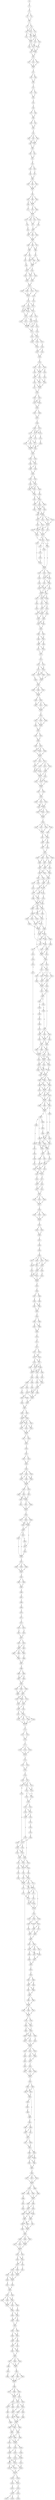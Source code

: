 strict digraph  {
	S0 -> S1 [ label = G ];
	S1 -> S2 [ label = A ];
	S2 -> S3 [ label = T ];
	S2 -> S4 [ label = C ];
	S3 -> S5 [ label = C ];
	S4 -> S5 [ label = C ];
	S5 -> S6 [ label = T ];
	S5 -> S7 [ label = C ];
	S6 -> S8 [ label = G ];
	S6 -> S9 [ label = A ];
	S6 -> S10 [ label = C ];
	S7 -> S10 [ label = C ];
	S8 -> S11 [ label = A ];
	S8 -> S12 [ label = G ];
	S9 -> S11 [ label = A ];
	S10 -> S13 [ label = C ];
	S10 -> S11 [ label = A ];
	S11 -> S14 [ label = A ];
	S11 -> S15 [ label = G ];
	S11 -> S16 [ label = C ];
	S12 -> S14 [ label = A ];
	S13 -> S14 [ label = A ];
	S14 -> S17 [ label = C ];
	S14 -> S18 [ label = A ];
	S14 -> S19 [ label = T ];
	S15 -> S17 [ label = C ];
	S16 -> S19 [ label = T ];
	S17 -> S20 [ label = G ];
	S17 -> S21 [ label = A ];
	S18 -> S20 [ label = G ];
	S19 -> S20 [ label = G ];
	S20 -> S22 [ label = G ];
	S21 -> S22 [ label = G ];
	S22 -> S23 [ label = T ];
	S22 -> S24 [ label = C ];
	S22 -> S25 [ label = A ];
	S23 -> S26 [ label = G ];
	S24 -> S26 [ label = G ];
	S25 -> S26 [ label = G ];
	S26 -> S27 [ label = A ];
	S27 -> S28 [ label = A ];
	S27 -> S29 [ label = G ];
	S28 -> S30 [ label = T ];
	S29 -> S30 [ label = T ];
	S30 -> S31 [ label = T ];
	S31 -> S32 [ label = C ];
	S31 -> S33 [ label = T ];
	S32 -> S34 [ label = T ];
	S33 -> S34 [ label = T ];
	S34 -> S35 [ label = G ];
	S35 -> S36 [ label = G ];
	S36 -> S37 [ label = C ];
	S36 -> S38 [ label = T ];
	S37 -> S39 [ label = T ];
	S38 -> S39 [ label = T ];
	S39 -> S40 [ label = G ];
	S39 -> S41 [ label = C ];
	S40 -> S42 [ label = G ];
	S41 -> S42 [ label = G ];
	S42 -> S43 [ label = G ];
	S43 -> S44 [ label = T ];
	S43 -> S45 [ label = C ];
	S43 -> S46 [ label = A ];
	S44 -> S47 [ label = C ];
	S44 -> S48 [ label = T ];
	S45 -> S47 [ label = C ];
	S46 -> S47 [ label = C ];
	S47 -> S49 [ label = T ];
	S48 -> S49 [ label = T ];
	S49 -> S50 [ label = G ];
	S49 -> S51 [ label = A ];
	S50 -> S52 [ label = G ];
	S51 -> S52 [ label = G ];
	S52 -> S53 [ label = A ];
	S53 -> S54 [ label = G ];
	S53 -> S55 [ label = C ];
	S54 -> S56 [ label = A ];
	S55 -> S57 [ label = C ];
	S56 -> S58 [ label = A ];
	S57 -> S58 [ label = A ];
	S58 -> S59 [ label = G ];
	S58 -> S60 [ label = A ];
	S58 -> S61 [ label = C ];
	S59 -> S62 [ label = A ];
	S60 -> S62 [ label = A ];
	S61 -> S62 [ label = A ];
	S62 -> S63 [ label = T ];
	S63 -> S64 [ label = C ];
	S63 -> S65 [ label = G ];
	S63 -> S66 [ label = T ];
	S64 -> S67 [ label = C ];
	S65 -> S68 [ label = G ];
	S65 -> S67 [ label = C ];
	S66 -> S67 [ label = C ];
	S67 -> S69 [ label = A ];
	S67 -> S70 [ label = G ];
	S68 -> S71 [ label = T ];
	S69 -> S72 [ label = C ];
	S70 -> S72 [ label = C ];
	S71 -> S72 [ label = C ];
	S72 -> S73 [ label = T ];
	S72 -> S74 [ label = A ];
	S72 -> S75 [ label = C ];
	S72 -> S76 [ label = G ];
	S73 -> S77 [ label = C ];
	S74 -> S78 [ label = G ];
	S75 -> S79 [ label = T ];
	S76 -> S77 [ label = C ];
	S77 -> S80 [ label = C ];
	S78 -> S80 [ label = C ];
	S79 -> S81 [ label = G ];
	S80 -> S82 [ label = A ];
	S80 -> S83 [ label = G ];
	S80 -> S84 [ label = T ];
	S81 -> S82 [ label = A ];
	S82 -> S85 [ label = T ];
	S83 -> S85 [ label = T ];
	S84 -> S85 [ label = T ];
	S85 -> S86 [ label = C ];
	S85 -> S87 [ label = T ];
	S85 -> S88 [ label = G ];
	S86 -> S89 [ label = A ];
	S86 -> S90 [ label = T ];
	S87 -> S89 [ label = A ];
	S88 -> S90 [ label = T ];
	S89 -> S91 [ label = G ];
	S90 -> S92 [ label = C ];
	S90 -> S93 [ label = T ];
	S91 -> S94 [ label = T ];
	S91 -> S95 [ label = C ];
	S92 -> S95 [ label = C ];
	S92 -> S96 [ label = A ];
	S93 -> S97 [ label = G ];
	S94 -> S98 [ label = A ];
	S95 -> S98 [ label = A ];
	S96 -> S98 [ label = A ];
	S97 -> S99 [ label = G ];
	S98 -> S100 [ label = A ];
	S98 -> S101 [ label = G ];
	S99 -> S101 [ label = G ];
	S100 -> S102 [ label = A ];
	S100 -> S103 [ label = G ];
	S101 -> S102 [ label = A ];
	S101 -> S104 [ label = C ];
	S102 -> S105 [ label = G ];
	S102 -> S106 [ label = C ];
	S103 -> S106 [ label = C ];
	S104 -> S105 [ label = G ];
	S105 -> S107 [ label = A ];
	S106 -> S107 [ label = A ];
	S107 -> S108 [ label = T ];
	S107 -> S109 [ label = A ];
	S107 -> S110 [ label = G ];
	S107 -> S111 [ label = C ];
	S108 -> S112 [ label = G ];
	S109 -> S112 [ label = G ];
	S110 -> S112 [ label = G ];
	S111 -> S113 [ label = C ];
	S112 -> S114 [ label = G ];
	S113 -> S115 [ label = A ];
	S114 -> S116 [ label = C ];
	S114 -> S117 [ label = T ];
	S114 -> S118 [ label = A ];
	S115 -> S117 [ label = T ];
	S116 -> S119 [ label = G ];
	S116 -> S120 [ label = A ];
	S116 -> S121 [ label = C ];
	S117 -> S121 [ label = C ];
	S117 -> S119 [ label = G ];
	S118 -> S120 [ label = A ];
	S119 -> S122 [ label = G ];
	S120 -> S122 [ label = G ];
	S121 -> S123 [ label = C ];
	S121 -> S124 [ label = A ];
	S122 -> S125 [ label = C ];
	S122 -> S126 [ label = A ];
	S122 -> S127 [ label = T ];
	S123 -> S125 [ label = C ];
	S124 -> S128 [ label = G ];
	S125 -> S129 [ label = C ];
	S125 -> S130 [ label = T ];
	S125 -> S131 [ label = A ];
	S126 -> S130 [ label = T ];
	S127 -> S130 [ label = T ];
	S128 -> S130 [ label = T ];
	S129 -> S132 [ label = A ];
	S130 -> S132 [ label = A ];
	S131 -> S133 [ label = G ];
	S132 -> S134 [ label = C ];
	S132 -> S135 [ label = T ];
	S133 -> S134 [ label = C ];
	S134 -> S136 [ label = A ];
	S134 -> S137 [ label = C ];
	S134 -> S138 [ label = G ];
	S135 -> S138 [ label = G ];
	S136 -> S139 [ label = T ];
	S137 -> S140 [ label = A ];
	S138 -> S139 [ label = T ];
	S139 -> S141 [ label = C ];
	S140 -> S142 [ label = G ];
	S140 -> S141 [ label = C ];
	S141 -> S143 [ label = C ];
	S142 -> S143 [ label = C ];
	S143 -> S144 [ label = T ];
	S144 -> S145 [ label = C ];
	S144 -> S146 [ label = G ];
	S144 -> S147 [ label = T ];
	S145 -> S148 [ label = A ];
	S145 -> S149 [ label = C ];
	S146 -> S149 [ label = C ];
	S146 -> S150 [ label = G ];
	S147 -> S149 [ label = C ];
	S148 -> S151 [ label = A ];
	S149 -> S152 [ label = G ];
	S149 -> S151 [ label = A ];
	S150 -> S153 [ label = C ];
	S151 -> S154 [ label = C ];
	S151 -> S155 [ label = G ];
	S152 -> S155 [ label = G ];
	S152 -> S156 [ label = T ];
	S153 -> S156 [ label = T ];
	S154 -> S157 [ label = A ];
	S154 -> S158 [ label = G ];
	S155 -> S158 [ label = G ];
	S156 -> S158 [ label = G ];
	S157 -> S159 [ label = T ];
	S158 -> S159 [ label = T ];
	S159 -> S160 [ label = C ];
	S159 -> S161 [ label = G ];
	S160 -> S162 [ label = C ];
	S160 -> S163 [ label = G ];
	S161 -> S163 [ label = G ];
	S161 -> S162 [ label = C ];
	S162 -> S164 [ label = A ];
	S163 -> S164 [ label = A ];
	S164 -> S165 [ label = G ];
	S164 -> S166 [ label = T ];
	S165 -> S167 [ label = C ];
	S166 -> S167 [ label = C ];
	S167 -> S168 [ label = T ];
	S168 -> S169 [ label = C ];
	S168 -> S170 [ label = G ];
	S169 -> S171 [ label = T ];
	S169 -> S172 [ label = A ];
	S169 -> S173 [ label = C ];
	S170 -> S173 [ label = C ];
	S170 -> S172 [ label = A ];
	S171 -> S174 [ label = C ];
	S172 -> S175 [ label = G ];
	S172 -> S174 [ label = C ];
	S173 -> S176 [ label = A ];
	S174 -> S177 [ label = C ];
	S174 -> S178 [ label = A ];
	S174 -> S179 [ label = T ];
	S175 -> S177 [ label = C ];
	S176 -> S180 [ label = G ];
	S177 -> S181 [ label = G ];
	S177 -> S182 [ label = A ];
	S178 -> S181 [ label = G ];
	S179 -> S181 [ label = G ];
	S180 -> S181 [ label = G ];
	S181 -> S183 [ label = A ];
	S182 -> S183 [ label = A ];
	S183 -> S184 [ label = C ];
	S183 -> S185 [ label = T ];
	S184 -> S186 [ label = T ];
	S184 -> S187 [ label = G ];
	S185 -> S187 [ label = G ];
	S186 -> S188 [ label = G ];
	S187 -> S188 [ label = G ];
	S187 -> S189 [ label = A ];
	S188 -> S190 [ label = G ];
	S189 -> S190 [ label = G ];
	S190 -> S191 [ label = A ];
	S190 -> S192 [ label = G ];
	S191 -> S193 [ label = A ];
	S192 -> S194 [ label = C ];
	S192 -> S193 [ label = A ];
	S193 -> S195 [ label = C ];
	S193 -> S196 [ label = G ];
	S193 -> S197 [ label = A ];
	S194 -> S197 [ label = A ];
	S194 -> S195 [ label = C ];
	S195 -> S198 [ label = G ];
	S196 -> S199 [ label = A ];
	S197 -> S198 [ label = G ];
	S198 -> S200 [ label = G ];
	S198 -> S201 [ label = A ];
	S199 -> S200 [ label = G ];
	S200 -> S202 [ label = C ];
	S200 -> S203 [ label = A ];
	S200 -> S204 [ label = G ];
	S201 -> S202 [ label = C ];
	S202 -> S205 [ label = G ];
	S202 -> S206 [ label = C ];
	S202 -> S207 [ label = A ];
	S203 -> S206 [ label = C ];
	S204 -> S206 [ label = C ];
	S205 -> S208 [ label = A ];
	S206 -> S208 [ label = A ];
	S206 -> S209 [ label = G ];
	S207 -> S208 [ label = A ];
	S208 -> S210 [ label = C ];
	S208 -> S211 [ label = G ];
	S208 -> S212 [ label = T ];
	S208 -> S213 [ label = A ];
	S209 -> S211 [ label = G ];
	S210 -> S214 [ label = G ];
	S211 -> S215 [ label = C ];
	S211 -> S216 [ label = T ];
	S212 -> S214 [ label = G ];
	S213 -> S214 [ label = G ];
	S214 -> S217 [ label = T ];
	S214 -> S218 [ label = C ];
	S215 -> S219 [ label = A ];
	S215 -> S220 [ label = G ];
	S216 -> S218 [ label = C ];
	S217 -> S221 [ label = C ];
	S218 -> S221 [ label = C ];
	S218 -> S222 [ label = G ];
	S219 -> S222 [ label = G ];
	S220 -> S221 [ label = C ];
	S221 -> S223 [ label = G ];
	S221 -> S224 [ label = C ];
	S221 -> S225 [ label = A ];
	S222 -> S224 [ label = C ];
	S223 -> S226 [ label = C ];
	S224 -> S227 [ label = T ];
	S224 -> S228 [ label = G ];
	S224 -> S229 [ label = A ];
	S225 -> S229 [ label = A ];
	S226 -> S230 [ label = G ];
	S227 -> S231 [ label = C ];
	S228 -> S230 [ label = G ];
	S229 -> S230 [ label = G ];
	S230 -> S232 [ label = A ];
	S230 -> S233 [ label = G ];
	S230 -> S234 [ label = T ];
	S231 -> S235 [ label = C ];
	S232 -> S236 [ label = G ];
	S233 -> S237 [ label = T ];
	S233 -> S238 [ label = C ];
	S234 -> S237 [ label = T ];
	S234 -> S238 [ label = C ];
	S235 -> S226 [ label = C ];
	S236 -> S239 [ label = C ];
	S237 -> S240 [ label = G ];
	S237 -> S241 [ label = T ];
	S238 -> S240 [ label = G ];
	S239 -> S242 [ label = G ];
	S239 -> S243 [ label = A ];
	S240 -> S242 [ label = G ];
	S240 -> S244 [ label = T ];
	S241 -> S243 [ label = A ];
	S242 -> S245 [ label = T ];
	S242 -> S246 [ label = C ];
	S243 -> S245 [ label = T ];
	S244 -> S245 [ label = T ];
	S245 -> S247 [ label = G ];
	S245 -> S248 [ label = T ];
	S245 -> S249 [ label = C ];
	S246 -> S249 [ label = C ];
	S246 -> S248 [ label = T ];
	S247 -> S250 [ label = A ];
	S248 -> S251 [ label = G ];
	S248 -> S252 [ label = C ];
	S249 -> S252 [ label = C ];
	S250 -> S253 [ label = C ];
	S251 -> S254 [ label = A ];
	S252 -> S255 [ label = G ];
	S252 -> S254 [ label = A ];
	S253 -> S256 [ label = G ];
	S254 -> S257 [ label = A ];
	S254 -> S256 [ label = G ];
	S255 -> S256 [ label = G ];
	S255 -> S258 [ label = C ];
	S256 -> S259 [ label = C ];
	S256 -> S260 [ label = T ];
	S257 -> S259 [ label = C ];
	S258 -> S260 [ label = T ];
	S259 -> S261 [ label = T ];
	S259 -> S262 [ label = A ];
	S260 -> S262 [ label = A ];
	S260 -> S261 [ label = T ];
	S261 -> S263 [ label = C ];
	S262 -> S263 [ label = C ];
	S263 -> S264 [ label = C ];
	S263 -> S265 [ label = G ];
	S264 -> S266 [ label = C ];
	S264 -> S267 [ label = G ];
	S265 -> S267 [ label = G ];
	S266 -> S268 [ label = C ];
	S267 -> S269 [ label = G ];
	S267 -> S268 [ label = C ];
	S268 -> S270 [ label = T ];
	S268 -> S271 [ label = A ];
	S269 -> S270 [ label = T ];
	S270 -> S272 [ label = T ];
	S271 -> S272 [ label = T ];
	S272 -> S273 [ label = C ];
	S273 -> S274 [ label = A ];
	S273 -> S275 [ label = C ];
	S274 -> S276 [ label = G ];
	S275 -> S277 [ label = A ];
	S275 -> S276 [ label = G ];
	S276 -> S278 [ label = C ];
	S276 -> S279 [ label = T ];
	S277 -> S278 [ label = C ];
	S277 -> S280 [ label = A ];
	S277 -> S281 [ label = G ];
	S278 -> S282 [ label = C ];
	S279 -> S282 [ label = C ];
	S280 -> S282 [ label = C ];
	S281 -> S283 [ label = G ];
	S282 -> S284 [ label = T ];
	S283 -> S284 [ label = T ];
	S284 -> S285 [ label = G ];
	S284 -> S286 [ label = T ];
	S284 -> S287 [ label = A ];
	S285 -> S288 [ label = G ];
	S286 -> S288 [ label = G ];
	S287 -> S288 [ label = G ];
	S288 -> S289 [ label = G ];
	S288 -> S290 [ label = A ];
	S289 -> S291 [ label = C ];
	S289 -> S292 [ label = G ];
	S289 -> S293 [ label = T ];
	S290 -> S291 [ label = C ];
	S291 -> S294 [ label = G ];
	S292 -> S294 [ label = G ];
	S293 -> S294 [ label = G ];
	S294 -> S295 [ label = G ];
	S295 -> S296 [ label = A ];
	S295 -> S297 [ label = G ];
	S295 -> S298 [ label = T ];
	S296 -> S299 [ label = G ];
	S297 -> S299 [ label = G ];
	S297 -> S300 [ label = C ];
	S298 -> S299 [ label = G ];
	S299 -> S301 [ label = A ];
	S300 -> S301 [ label = A ];
	S301 -> S302 [ label = G ];
	S301 -> S303 [ label = A ];
	S302 -> S304 [ label = G ];
	S303 -> S304 [ label = G ];
	S304 -> S305 [ label = A ];
	S304 -> S306 [ label = G ];
	S305 -> S307 [ label = A ];
	S305 -> S308 [ label = C ];
	S305 -> S309 [ label = G ];
	S306 -> S309 [ label = G ];
	S307 -> S310 [ label = A ];
	S308 -> S310 [ label = A ];
	S309 -> S310 [ label = A ];
	S310 -> S311 [ label = C ];
	S310 -> S312 [ label = A ];
	S310 -> S313 [ label = G ];
	S311 -> S314 [ label = C ];
	S311 -> S315 [ label = T ];
	S311 -> S316 [ label = A ];
	S312 -> S317 [ label = G ];
	S313 -> S317 [ label = G ];
	S314 -> S318 [ label = C ];
	S314 -> S319 [ label = A ];
	S315 -> S320 [ label = G ];
	S316 -> S320 [ label = G ];
	S317 -> S319 [ label = A ];
	S317 -> S318 [ label = C ];
	S318 -> S321 [ label = A ];
	S319 -> S321 [ label = A ];
	S320 -> S321 [ label = A ];
	S320 -> S322 [ label = C ];
	S321 -> S323 [ label = G ];
	S321 -> S324 [ label = T ];
	S321 -> S325 [ label = C ];
	S322 -> S325 [ label = C ];
	S323 -> S326 [ label = T ];
	S324 -> S326 [ label = T ];
	S325 -> S326 [ label = T ];
	S326 -> S327 [ label = T ];
	S326 -> S328 [ label = A ];
	S327 -> S329 [ label = C ];
	S328 -> S329 [ label = C ];
	S329 -> S330 [ label = T ];
	S329 -> S331 [ label = G ];
	S329 -> S332 [ label = A ];
	S330 -> S333 [ label = C ];
	S331 -> S333 [ label = C ];
	S332 -> S333 [ label = C ];
	S332 -> S334 [ label = G ];
	S333 -> S335 [ label = G ];
	S333 -> S336 [ label = C ];
	S333 -> S337 [ label = T ];
	S334 -> S336 [ label = C ];
	S335 -> S338 [ label = C ];
	S336 -> S338 [ label = C ];
	S337 -> S338 [ label = C ];
	S338 -> S339 [ label = T ];
	S339 -> S340 [ label = T ];
	S339 -> S341 [ label = C ];
	S339 -> S342 [ label = A ];
	S339 -> S343 [ label = G ];
	S340 -> S344 [ label = C ];
	S341 -> S344 [ label = C ];
	S342 -> S345 [ label = T ];
	S343 -> S344 [ label = C ];
	S344 -> S346 [ label = A ];
	S344 -> S347 [ label = G ];
	S345 -> S346 [ label = A ];
	S346 -> S348 [ label = G ];
	S346 -> S349 [ label = C ];
	S347 -> S349 [ label = C ];
	S348 -> S350 [ label = G ];
	S348 -> S351 [ label = C ];
	S349 -> S351 [ label = C ];
	S350 -> S352 [ label = T ];
	S351 -> S352 [ label = T ];
	S352 -> S353 [ label = C ];
	S352 -> S354 [ label = G ];
	S352 -> S355 [ label = A ];
	S352 -> S356 [ label = T ];
	S353 -> S357 [ label = C ];
	S353 -> S358 [ label = A ];
	S354 -> S359 [ label = G ];
	S355 -> S358 [ label = A ];
	S356 -> S357 [ label = C ];
	S356 -> S359 [ label = G ];
	S357 -> S360 [ label = G ];
	S357 -> S361 [ label = A ];
	S358 -> S360 [ label = G ];
	S358 -> S362 [ label = C ];
	S359 -> S361 [ label = A ];
	S360 -> S363 [ label = C ];
	S360 -> S364 [ label = A ];
	S361 -> S365 [ label = G ];
	S361 -> S363 [ label = C ];
	S362 -> S364 [ label = A ];
	S363 -> S366 [ label = A ];
	S363 -> S367 [ label = C ];
	S364 -> S368 [ label = G ];
	S365 -> S368 [ label = G ];
	S366 -> S369 [ label = A ];
	S367 -> S370 [ label = T ];
	S368 -> S369 [ label = A ];
	S368 -> S371 [ label = G ];
	S368 -> S372 [ label = C ];
	S369 -> S373 [ label = G ];
	S369 -> S374 [ label = C ];
	S370 -> S374 [ label = C ];
	S371 -> S374 [ label = C ];
	S372 -> S375 [ label = A ];
	S373 -> S376 [ label = G ];
	S373 -> S377 [ label = C ];
	S374 -> S376 [ label = G ];
	S374 -> S378 [ label = A ];
	S375 -> S377 [ label = C ];
	S376 -> S379 [ label = A ];
	S377 -> S380 [ label = C ];
	S377 -> S381 [ label = G ];
	S378 -> S381 [ label = G ];
	S379 -> S382 [ label = C ];
	S379 -> S383 [ label = G ];
	S380 -> S382 [ label = C ];
	S381 -> S382 [ label = C ];
	S381 -> S383 [ label = G ];
	S382 -> S384 [ label = G ];
	S382 -> S385 [ label = A ];
	S382 -> S386 [ label = C ];
	S383 -> S385 [ label = A ];
	S383 -> S386 [ label = C ];
	S384 -> S387 [ label = G ];
	S385 -> S388 [ label = C ];
	S385 -> S389 [ label = T ];
	S385 -> S390 [ label = T ];
	S386 -> S388 [ label = C ];
	S387 -> S391 [ label = G ];
	S388 -> S392 [ label = C ];
	S388 -> S393 [ label = A ];
	S388 -> S394 [ label = T ];
	S389 -> S395 [ label = C ];
	S389 -> S396 [ label = G ];
	S390 -> S391 [ label = G ];
	S391 -> S397 [ label = C ];
	S391 -> S398 [ label = G ];
	S392 -> S398 [ label = G ];
	S393 -> S397 [ label = C ];
	S394 -> S399 [ label = T ];
	S395 -> S400 [ label = C ];
	S395 -> S401 [ label = T ];
	S395 -> S402 [ label = T ];
	S396 -> S403 [ label = G ];
	S396 -> S402 [ label = T ];
	S397 -> S404 [ label = C ];
	S397 -> S389 [ label = T ];
	S398 -> S404 [ label = C ];
	S398 -> S405 [ label = C ];
	S399 -> S404 [ label = C ];
	S400 -> S406 [ label = T ];
	S401 -> S407 [ label = C ];
	S402 -> S405 [ label = C ];
	S403 -> S408 [ label = G ];
	S404 -> S395 [ label = C ];
	S404 -> S396 [ label = G ];
	S405 -> S409 [ label = C ];
	S405 -> S410 [ label = T ];
	S406 -> S409 [ label = C ];
	S407 -> S411 [ label = C ];
	S408 -> S412 [ label = C ];
	S408 -> S413 [ label = A ];
	S409 -> S414 [ label = A ];
	S409 -> S403 [ label = G ];
	S410 -> S403 [ label = G ];
	S411 -> S415 [ label = C ];
	S412 -> S416 [ label = A ];
	S412 -> S417 [ label = G ];
	S413 -> S416 [ label = A ];
	S414 -> S408 [ label = G ];
	S415 -> S418 [ label = C ];
	S416 -> S419 [ label = C ];
	S416 -> S420 [ label = A ];
	S416 -> S421 [ label = G ];
	S417 -> S420 [ label = A ];
	S417 -> S422 [ label = T ];
	S418 -> S423 [ label = T ];
	S419 -> S424 [ label = G ];
	S420 -> S425 [ label = C ];
	S420 -> S424 [ label = G ];
	S421 -> S425 [ label = C ];
	S422 -> S426 [ label = T ];
	S423 -> S427 [ label = C ];
	S424 -> S428 [ label = C ];
	S425 -> S428 [ label = C ];
	S425 -> S429 [ label = G ];
	S426 -> S428 [ label = C ];
	S427 -> S430 [ label = C ];
	S428 -> S431 [ label = T ];
	S428 -> S432 [ label = A ];
	S429 -> S431 [ label = T ];
	S430 -> S433 [ label = C ];
	S430 -> S434 [ label = T ];
	S430 -> S435 [ label = A ];
	S431 -> S436 [ label = G ];
	S431 -> S437 [ label = G ];
	S432 -> S436 [ label = G ];
	S433 -> S438 [ label = C ];
	S433 -> S439 [ label = G ];
	S433 -> S440 [ label = A ];
	S434 -> S439 [ label = G ];
	S435 -> S438 [ label = C ];
	S436 -> S441 [ label = G ];
	S436 -> S442 [ label = G ];
	S437 -> S443 [ label = C ];
	S437 -> S444 [ label = G ];
	S437 -> S445 [ label = A ];
	S438 -> S446 [ label = T ];
	S439 -> S447 [ label = C ];
	S439 -> S446 [ label = T ];
	S439 -> S448 [ label = A ];
	S440 -> S447 [ label = C ];
	S441 -> S449 [ label = A ];
	S442 -> S450 [ label = G ];
	S443 -> S451 [ label = G ];
	S444 -> S452 [ label = A ];
	S444 -> S451 [ label = G ];
	S445 -> S453 [ label = C ];
	S445 -> S451 [ label = G ];
	S446 -> S454 [ label = G ];
	S447 -> S455 [ label = C ];
	S447 -> S454 [ label = G ];
	S448 -> S454 [ label = G ];
	S449 -> S437 [ label = G ];
	S450 -> S456 [ label = T ];
	S451 -> S457 [ label = C ];
	S451 -> S458 [ label = A ];
	S452 -> S458 [ label = A ];
	S453 -> S457 [ label = C ];
	S454 -> S459 [ label = G ];
	S454 -> S460 [ label = T ];
	S454 -> S461 [ label = A ];
	S455 -> S461 [ label = A ];
	S456 -> S462 [ label = G ];
	S457 -> S463 [ label = T ];
	S457 -> S464 [ label = A ];
	S457 -> S465 [ label = G ];
	S458 -> S464 [ label = A ];
	S459 -> S466 [ label = G ];
	S460 -> S467 [ label = T ];
	S460 -> S468 [ label = C ];
	S461 -> S468 [ label = C ];
	S461 -> S466 [ label = G ];
	S462 -> S469 [ label = C ];
	S463 -> S430 [ label = C ];
	S464 -> S470 [ label = G ];
	S464 -> S430 [ label = C ];
	S464 -> S471 [ label = T ];
	S465 -> S430 [ label = C ];
	S466 -> S472 [ label = G ];
	S466 -> S473 [ label = C ];
	S467 -> S473 [ label = C ];
	S468 -> S473 [ label = C ];
	S468 -> S474 [ label = A ];
	S469 -> S475 [ label = C ];
	S470 -> S433 [ label = C ];
	S471 -> S433 [ label = C ];
	S472 -> S476 [ label = G ];
	S473 -> S476 [ label = G ];
	S473 -> S477 [ label = C ];
	S473 -> S478 [ label = A ];
	S474 -> S477 [ label = C ];
	S475 -> S445 [ label = A ];
	S476 -> S479 [ label = C ];
	S477 -> S479 [ label = C ];
	S478 -> S480 [ label = G ];
	S478 -> S479 [ label = C ];
	S479 -> S481 [ label = C ];
	S479 -> S482 [ label = G ];
	S479 -> S483 [ label = T ];
	S480 -> S481 [ label = C ];
	S481 -> S484 [ label = G ];
	S481 -> S485 [ label = A ];
	S482 -> S484 [ label = G ];
	S483 -> S484 [ label = G ];
	S484 -> S486 [ label = A ];
	S484 -> S487 [ label = G ];
	S485 -> S487 [ label = G ];
	S486 -> S488 [ label = C ];
	S486 -> S489 [ label = T ];
	S486 -> S490 [ label = G ];
	S487 -> S491 [ label = C ];
	S487 -> S489 [ label = T ];
	S487 -> S492 [ label = A ];
	S488 -> S493 [ label = G ];
	S489 -> S494 [ label = T ];
	S489 -> S495 [ label = A ];
	S490 -> S496 [ label = C ];
	S491 -> S496 [ label = C ];
	S491 -> S497 [ label = G ];
	S492 -> S497 [ label = G ];
	S493 -> S498 [ label = C ];
	S494 -> S499 [ label = C ];
	S495 -> S500 [ label = G ];
	S496 -> S501 [ label = A ];
	S496 -> S499 [ label = C ];
	S497 -> S500 [ label = G ];
	S497 -> S499 [ label = C ];
	S498 -> S491 [ label = C ];
	S499 -> S502 [ label = G ];
	S499 -> S503 [ label = C ];
	S500 -> S503 [ label = C ];
	S501 -> S504 [ label = T ];
	S502 -> S505 [ label = A ];
	S503 -> S506 [ label = T ];
	S503 -> S507 [ label = C ];
	S504 -> S508 [ label = G ];
	S505 -> S509 [ label = T ];
	S505 -> S510 [ label = C ];
	S506 -> S510 [ label = C ];
	S507 -> S509 [ label = T ];
	S508 -> S511 [ label = G ];
	S509 -> S512 [ label = G ];
	S509 -> S513 [ label = C ];
	S510 -> S513 [ label = C ];
	S510 -> S514 [ label = T ];
	S511 -> S513 [ label = C ];
	S512 -> S515 [ label = G ];
	S513 -> S515 [ label = G ];
	S513 -> S516 [ label = T ];
	S514 -> S515 [ label = G ];
	S515 -> S517 [ label = G ];
	S516 -> S518 [ label = C ];
	S517 -> S519 [ label = C ];
	S517 -> S520 [ label = A ];
	S518 -> S519 [ label = C ];
	S519 -> S521 [ label = C ];
	S520 -> S522 [ label = A ];
	S520 -> S521 [ label = C ];
	S521 -> S523 [ label = T ];
	S522 -> S523 [ label = T ];
	S523 -> S524 [ label = G ];
	S523 -> S525 [ label = C ];
	S523 -> S526 [ label = T ];
	S524 -> S527 [ label = C ];
	S525 -> S527 [ label = C ];
	S526 -> S527 [ label = C ];
	S527 -> S528 [ label = C ];
	S528 -> S529 [ label = C ];
	S528 -> S530 [ label = T ];
	S528 -> S531 [ label = G ];
	S529 -> S532 [ label = T ];
	S530 -> S532 [ label = T ];
	S531 -> S532 [ label = T ];
	S532 -> S533 [ label = T ];
	S533 -> S534 [ label = T ];
	S533 -> S535 [ label = C ];
	S534 -> S536 [ label = T ];
	S535 -> S536 [ label = T ];
	S536 -> S537 [ label = C ];
	S537 -> S538 [ label = C ];
	S538 -> S539 [ label = A ];
	S539 -> S540 [ label = C ];
	S540 -> S541 [ label = C ];
	S540 -> S542 [ label = G ];
	S540 -> S543 [ label = A ];
	S540 -> S544 [ label = T ];
	S541 -> S545 [ label = C ];
	S542 -> S546 [ label = G ];
	S543 -> S545 [ label = C ];
	S543 -> S546 [ label = G ];
	S544 -> S547 [ label = T ];
	S545 -> S548 [ label = G ];
	S545 -> S549 [ label = A ];
	S546 -> S550 [ label = C ];
	S547 -> S548 [ label = G ];
	S548 -> S551 [ label = C ];
	S548 -> S552 [ label = G ];
	S549 -> S553 [ label = A ];
	S550 -> S552 [ label = G ];
	S550 -> S551 [ label = C ];
	S551 -> S554 [ label = G ];
	S552 -> S554 [ label = G ];
	S553 -> S554 [ label = G ];
	S554 -> S555 [ label = A ];
	S555 -> S556 [ label = C ];
	S556 -> S557 [ label = C ];
	S556 -> S558 [ label = A ];
	S557 -> S559 [ label = A ];
	S558 -> S560 [ label = G ];
	S559 -> S561 [ label = G ];
	S559 -> S562 [ label = A ];
	S560 -> S562 [ label = A ];
	S561 -> S563 [ label = G ];
	S562 -> S563 [ label = G ];
	S563 -> S564 [ label = A ];
	S564 -> S565 [ label = C ];
	S564 -> S566 [ label = T ];
	S565 -> S567 [ label = A ];
	S565 -> S568 [ label = C ];
	S566 -> S568 [ label = C ];
	S567 -> S569 [ label = A ];
	S568 -> S569 [ label = A ];
	S569 -> S570 [ label = C ];
	S570 -> S571 [ label = G ];
	S571 -> S572 [ label = A ];
	S572 -> S573 [ label = C ];
	S572 -> S574 [ label = T ];
	S573 -> S575 [ label = C ];
	S573 -> S576 [ label = A ];
	S574 -> S575 [ label = C ];
	S575 -> S577 [ label = G ];
	S575 -> S578 [ label = T ];
	S576 -> S577 [ label = G ];
	S577 -> S579 [ label = G ];
	S577 -> S580 [ label = C ];
	S578 -> S579 [ label = G ];
	S578 -> S581 [ label = T ];
	S578 -> S580 [ label = C ];
	S579 -> S582 [ label = A ];
	S579 -> S583 [ label = G ];
	S580 -> S584 [ label = C ];
	S580 -> S582 [ label = A ];
	S580 -> S583 [ label = G ];
	S581 -> S582 [ label = A ];
	S582 -> S585 [ label = A ];
	S583 -> S586 [ label = C ];
	S584 -> S587 [ label = G ];
	S585 -> S588 [ label = A ];
	S585 -> S589 [ label = G ];
	S586 -> S590 [ label = C ];
	S586 -> S591 [ label = T ];
	S587 -> S591 [ label = T ];
	S588 -> S592 [ label = A ];
	S588 -> S593 [ label = T ];
	S589 -> S594 [ label = C ];
	S590 -> S595 [ label = G ];
	S591 -> S595 [ label = G ];
	S592 -> S596 [ label = A ];
	S593 -> S597 [ label = C ];
	S594 -> S598 [ label = T ];
	S595 -> S598 [ label = T ];
	S595 -> S599 [ label = G ];
	S595 -> S597 [ label = C ];
	S596 -> S600 [ label = C ];
	S597 -> S601 [ label = A ];
	S597 -> S602 [ label = G ];
	S598 -> S602 [ label = G ];
	S599 -> S602 [ label = G ];
	S600 -> S603 [ label = G ];
	S601 -> S604 [ label = A ];
	S602 -> S603 [ label = G ];
	S603 -> S605 [ label = A ];
	S604 -> S605 [ label = A ];
	S605 -> S606 [ label = C ];
	S605 -> S607 [ label = T ];
	S606 -> S608 [ label = A ];
	S606 -> S609 [ label = G ];
	S607 -> S609 [ label = G ];
	S608 -> S610 [ label = C ];
	S608 -> S611 [ label = T ];
	S608 -> S612 [ label = A ];
	S609 -> S611 [ label = T ];
	S609 -> S610 [ label = C ];
	S610 -> S613 [ label = C ];
	S611 -> S613 [ label = C ];
	S611 -> S614 [ label = A ];
	S611 -> S615 [ label = G ];
	S612 -> S615 [ label = G ];
	S613 -> S616 [ label = A ];
	S614 -> S616 [ label = A ];
	S615 -> S616 [ label = A ];
	S616 -> S617 [ label = G ];
	S616 -> S618 [ label = A ];
	S617 -> S619 [ label = C ];
	S618 -> S619 [ label = C ];
	S619 -> S620 [ label = T ];
	S620 -> S621 [ label = G ];
	S621 -> S622 [ label = C ];
	S621 -> S623 [ label = T ];
	S622 -> S624 [ label = G ];
	S623 -> S624 [ label = G ];
	S624 -> S625 [ label = C ];
	S625 -> S626 [ label = C ];
	S625 -> S627 [ label = G ];
	S625 -> S628 [ label = A ];
	S626 -> S629 [ label = A ];
	S626 -> S630 [ label = C ];
	S626 -> S631 [ label = G ];
	S627 -> S631 [ label = G ];
	S628 -> S629 [ label = A ];
	S629 -> S632 [ label = A ];
	S630 -> S632 [ label = A ];
	S631 -> S632 [ label = A ];
	S632 -> S633 [ label = G ];
	S632 -> S634 [ label = C ];
	S633 -> S635 [ label = C ];
	S633 -> S636 [ label = A ];
	S634 -> S637 [ label = T ];
	S635 -> S638 [ label = A ];
	S635 -> S639 [ label = T ];
	S636 -> S638 [ label = A ];
	S637 -> S638 [ label = A ];
	S638 -> S640 [ label = C ];
	S638 -> S641 [ label = T ];
	S639 -> S642 [ label = G ];
	S640 -> S643 [ label = C ];
	S641 -> S643 [ label = C ];
	S642 -> S643 [ label = C ];
	S643 -> S644 [ label = T ];
	S644 -> S645 [ label = C ];
	S644 -> S646 [ label = T ];
	S644 -> S647 [ label = G ];
	S645 -> S648 [ label = T ];
	S645 -> S649 [ label = A ];
	S646 -> S648 [ label = T ];
	S647 -> S648 [ label = T ];
	S648 -> S650 [ label = C ];
	S648 -> S651 [ label = C ];
	S649 -> S650 [ label = C ];
	S650 -> S652 [ label = C ];
	S650 -> S653 [ label = T ];
	S651 -> S654 [ label = A ];
	S652 -> S655 [ label = G ];
	S652 -> S656 [ label = G ];
	S653 -> S656 [ label = G ];
	S654 -> S656 [ label = G ];
	S655 -> S651 [ label = C ];
	S656 -> S657 [ label = G ];
	S657 -> S658 [ label = T ];
	S657 -> S659 [ label = C ];
	S657 -> S660 [ label = A ];
	S658 -> S661 [ label = G ];
	S659 -> S661 [ label = G ];
	S660 -> S661 [ label = G ];
	S661 -> S662 [ label = G ];
	S662 -> S663 [ label = C ];
	S662 -> S664 [ label = T ];
	S663 -> S665 [ label = T ];
	S664 -> S665 [ label = T ];
	S665 -> S666 [ label = G ];
	S666 -> S667 [ label = G ];
	S667 -> S668 [ label = T ];
	S668 -> S669 [ label = G ];
	S669 -> S670 [ label = G ];
	S670 -> S671 [ label = T ];
	S671 -> S672 [ label = T ];
	S672 -> S673 [ label = C ];
	S672 -> S674 [ label = T ];
	S673 -> S675 [ label = A ];
	S674 -> S676 [ label = G ];
	S675 -> S677 [ label = G ];
	S676 -> S677 [ label = G ];
	S677 -> S678 [ label = C ];
	S677 -> S679 [ label = T ];
	S678 -> S680 [ label = A ];
	S679 -> S681 [ label = T ];
	S679 -> S680 [ label = A ];
	S680 -> S682 [ label = G ];
	S680 -> S683 [ label = C ];
	S680 -> S684 [ label = A ];
	S681 -> S683 [ label = C ];
	S682 -> S685 [ label = C ];
	S683 -> S686 [ label = T ];
	S684 -> S685 [ label = C ];
	S685 -> S687 [ label = T ];
	S686 -> S687 [ label = T ];
	S687 -> S688 [ label = G ];
	S688 -> S689 [ label = T ];
	S688 -> S690 [ label = C ];
	S689 -> S691 [ label = G ];
	S690 -> S691 [ label = G ];
	S690 -> S692 [ label = A ];
	S691 -> S693 [ label = G ];
	S692 -> S693 [ label = G ];
	S693 -> S694 [ label = T ];
	S693 -> S695 [ label = C ];
	S693 -> S696 [ label = A ];
	S694 -> S697 [ label = C ];
	S695 -> S698 [ label = G ];
	S695 -> S697 [ label = C ];
	S696 -> S698 [ label = G ];
	S697 -> S699 [ label = A ];
	S697 -> S700 [ label = C ];
	S697 -> S701 [ label = G ];
	S698 -> S699 [ label = A ];
	S699 -> S702 [ label = C ];
	S699 -> S703 [ label = G ];
	S700 -> S702 [ label = C ];
	S701 -> S703 [ label = G ];
	S702 -> S704 [ label = T ];
	S703 -> S704 [ label = T ];
	S703 -> S705 [ label = C ];
	S704 -> S706 [ label = C ];
	S704 -> S707 [ label = G ];
	S705 -> S706 [ label = C ];
	S706 -> S708 [ label = C ];
	S706 -> S709 [ label = T ];
	S706 -> S710 [ label = G ];
	S706 -> S711 [ label = A ];
	S707 -> S710 [ label = G ];
	S708 -> S712 [ label = A ];
	S709 -> S712 [ label = A ];
	S710 -> S712 [ label = A ];
	S711 -> S712 [ label = A ];
	S712 -> S713 [ label = A ];
	S713 -> S714 [ label = C ];
	S713 -> S715 [ label = T ];
	S714 -> S716 [ label = C ];
	S715 -> S716 [ label = C ];
	S716 -> S717 [ label = T ];
	S717 -> S718 [ label = G ];
	S717 -> S719 [ label = C ];
	S717 -> S720 [ label = T ];
	S718 -> S721 [ label = A ];
	S719 -> S721 [ label = A ];
	S720 -> S721 [ label = A ];
	S721 -> S722 [ label = A ];
	S722 -> S723 [ label = C ];
	S722 -> S724 [ label = T ];
	S723 -> S725 [ label = G ];
	S724 -> S725 [ label = G ];
	S725 -> S726 [ label = G ];
	S726 -> S727 [ label = C ];
	S726 -> S728 [ label = G ];
	S727 -> S729 [ label = A ];
	S727 -> S730 [ label = A ];
	S727 -> S731 [ label = C ];
	S728 -> S729 [ label = A ];
	S729 -> S732 [ label = G ];
	S729 -> S733 [ label = A ];
	S730 -> S734 [ label = G ];
	S731 -> S733 [ label = A ];
	S732 -> S735 [ label = A ];
	S732 -> S736 [ label = G ];
	S733 -> S736 [ label = G ];
	S734 -> S737 [ label = G ];
	S735 -> S738 [ label = T ];
	S736 -> S738 [ label = T ];
	S737 -> S739 [ label = A ];
	S737 -> S740 [ label = C ];
	S738 -> S741 [ label = A ];
	S738 -> S742 [ label = T ];
	S739 -> S743 [ label = G ];
	S740 -> S744 [ label = A ];
	S740 -> S743 [ label = G ];
	S741 -> S745 [ label = C ];
	S741 -> S746 [ label = T ];
	S742 -> S745 [ label = C ];
	S743 -> S747 [ label = G ];
	S743 -> S748 [ label = C ];
	S744 -> S747 [ label = G ];
	S745 -> S749 [ label = T ];
	S745 -> S750 [ label = C ];
	S746 -> S749 [ label = T ];
	S747 -> S751 [ label = A ];
	S747 -> S752 [ label = C ];
	S748 -> S753 [ label = G ];
	S748 -> S752 [ label = C ];
	S749 -> S754 [ label = T ];
	S750 -> S755 [ label = C ];
	S751 -> S756 [ label = G ];
	S751 -> S757 [ label = A ];
	S752 -> S758 [ label = C ];
	S752 -> S757 [ label = A ];
	S753 -> S757 [ label = A ];
	S754 -> S759 [ label = C ];
	S754 -> S748 [ label = C ];
	S755 -> S760 [ label = T ];
	S756 -> S761 [ label = T ];
	S757 -> S762 [ label = C ];
	S758 -> S763 [ label = G ];
	S759 -> S740 [ label = C ];
	S760 -> S764 [ label = C ];
	S761 -> S765 [ label = C ];
	S762 -> S766 [ label = A ];
	S762 -> S767 [ label = T ];
	S763 -> S766 [ label = A ];
	S764 -> S768 [ label = A ];
	S765 -> S769 [ label = C ];
	S766 -> S770 [ label = G ];
	S766 -> S769 [ label = C ];
	S766 -> S771 [ label = T ];
	S767 -> S769 [ label = C ];
	S768 -> S737 [ label = G ];
	S769 -> S772 [ label = T ];
	S769 -> S773 [ label = C ];
	S770 -> S773 [ label = C ];
	S770 -> S774 [ label = G ];
	S771 -> S773 [ label = C ];
	S772 -> S775 [ label = C ];
	S773 -> S776 [ label = G ];
	S773 -> S777 [ label = A ];
	S773 -> S778 [ label = C ];
	S774 -> S776 [ label = G ];
	S775 -> S779 [ label = C ];
	S776 -> S779 [ label = C ];
	S776 -> S780 [ label = G ];
	S777 -> S781 [ label = T ];
	S778 -> S782 [ label = C ];
	S779 -> S783 [ label = T ];
	S779 -> S784 [ label = G ];
	S780 -> S785 [ label = G ];
	S780 -> S786 [ label = A ];
	S780 -> S787 [ label = T ];
	S781 -> S784 [ label = G ];
	S781 -> S783 [ label = T ];
	S782 -> S788 [ label = C ];
	S782 -> S789 [ label = T ];
	S782 -> S790 [ label = A ];
	S783 -> S778 [ label = C ];
	S784 -> S778 [ label = C ];
	S785 -> S791 [ label = A ];
	S786 -> S791 [ label = A ];
	S787 -> S791 [ label = A ];
	S788 -> S792 [ label = A ];
	S788 -> S793 [ label = T ];
	S789 -> S794 [ label = C ];
	S790 -> S794 [ label = C ];
	S791 -> S795 [ label = A ];
	S791 -> S796 [ label = G ];
	S792 -> S797 [ label = A ];
	S792 -> S798 [ label = G ];
	S793 -> S799 [ label = C ];
	S794 -> S798 [ label = G ];
	S795 -> S800 [ label = G ];
	S795 -> S801 [ label = A ];
	S796 -> S801 [ label = A ];
	S797 -> S802 [ label = G ];
	S798 -> S803 [ label = C ];
	S798 -> S802 [ label = G ];
	S799 -> S803 [ label = C ];
	S800 -> S804 [ label = C ];
	S800 -> S805 [ label = A ];
	S801 -> S804 [ label = C ];
	S802 -> S806 [ label = C ];
	S803 -> S806 [ label = C ];
	S804 -> S807 [ label = A ];
	S804 -> S808 [ label = C ];
	S804 -> S809 [ label = G ];
	S805 -> S807 [ label = A ];
	S806 -> S810 [ label = A ];
	S806 -> S811 [ label = G ];
	S807 -> S812 [ label = G ];
	S807 -> S813 [ label = A ];
	S808 -> S814 [ label = C ];
	S809 -> S812 [ label = G ];
	S810 -> S815 [ label = C ];
	S810 -> S816 [ label = G ];
	S810 -> S817 [ label = T ];
	S811 -> S815 [ label = C ];
	S812 -> S818 [ label = G ];
	S813 -> S818 [ label = G ];
	S814 -> S818 [ label = G ];
	S815 -> S819 [ label = C ];
	S815 -> S820 [ label = G ];
	S816 -> S821 [ label = A ];
	S817 -> S819 [ label = C ];
	S818 -> S822 [ label = G ];
	S818 -> S823 [ label = A ];
	S818 -> S824 [ label = C ];
	S819 -> S825 [ label = G ];
	S820 -> S826 [ label = A ];
	S821 -> S825 [ label = G ];
	S822 -> S827 [ label = A ];
	S822 -> S828 [ label = C ];
	S823 -> S829 [ label = G ];
	S824 -> S828 [ label = C ];
	S825 -> S830 [ label = G ];
	S826 -> S830 [ label = G ];
	S827 -> S831 [ label = A ];
	S828 -> S831 [ label = A ];
	S829 -> S832 [ label = G ];
	S830 -> S833 [ label = C ];
	S831 -> S834 [ label = T ];
	S832 -> S835 [ label = C ];
	S833 -> S836 [ label = A ];
	S834 -> S837 [ label = C ];
	S834 -> S838 [ label = T ];
	S834 -> S839 [ label = G ];
	S835 -> S837 [ label = C ];
	S836 -> S840 [ label = C ];
	S836 -> S841 [ label = G ];
	S837 -> S842 [ label = T ];
	S838 -> S842 [ label = T ];
	S839 -> S842 [ label = T ];
	S840 -> S843 [ label = C ];
	S840 -> S844 [ label = G ];
	S841 -> S843 [ label = C ];
	S842 -> S845 [ label = T ];
	S843 -> S846 [ label = A ];
	S843 -> S847 [ label = C ];
	S844 -> S846 [ label = A ];
	S845 -> S848 [ label = C ];
	S845 -> S849 [ label = T ];
	S846 -> S850 [ label = G ];
	S847 -> S850 [ label = G ];
	S848 -> S851 [ label = T ];
	S848 -> S852 [ label = C ];
	S849 -> S851 [ label = T ];
	S849 -> S853 [ label = C ];
	S850 -> S854 [ label = A ];
	S850 -> S855 [ label = C ];
	S851 -> S856 [ label = G ];
	S852 -> S856 [ label = G ];
	S853 -> S857 [ label = A ];
	S853 -> S858 [ label = G ];
	S854 -> S780 [ label = G ];
	S855 -> S780 [ label = G ];
	S856 -> S859 [ label = G ];
	S856 -> S860 [ label = G ];
	S857 -> S861 [ label = G ];
	S857 -> S862 [ label = A ];
	S858 -> S861 [ label = G ];
	S859 -> S863 [ label = A ];
	S860 -> S864 [ label = A ];
	S861 -> S865 [ label = G ];
	S862 -> S865 [ label = G ];
	S863 -> S866 [ label = A ];
	S864 -> S867 [ label = G ];
	S864 -> S868 [ label = C ];
	S865 -> S869 [ label = G ];
	S866 -> S860 [ label = G ];
	S867 -> S870 [ label = C ];
	S868 -> S871 [ label = G ];
	S868 -> S870 [ label = C ];
	S869 -> S872 [ label = A ];
	S869 -> S873 [ label = C ];
	S869 -> S874 [ label = G ];
	S870 -> S875 [ label = T ];
	S871 -> S875 [ label = T ];
	S872 -> S876 [ label = C ];
	S873 -> S876 [ label = C ];
	S874 -> S876 [ label = C ];
	S875 -> S877 [ label = G ];
	S875 -> S878 [ label = C ];
	S876 -> S879 [ label = G ];
	S876 -> S880 [ label = A ];
	S877 -> S881 [ label = G ];
	S878 -> S881 [ label = G ];
	S879 -> S882 [ label = T ];
	S879 -> S883 [ label = G ];
	S879 -> S884 [ label = C ];
	S880 -> S885 [ label = A ];
	S881 -> S886 [ label = A ];
	S881 -> S853 [ label = C ];
	S882 -> S887 [ label = T ];
	S883 -> S888 [ label = A ];
	S884 -> S887 [ label = T ];
	S885 -> S887 [ label = T ];
	S886 -> S858 [ label = G ];
	S886 -> S857 [ label = A ];
	S887 -> S889 [ label = A ];
	S887 -> S890 [ label = T ];
	S888 -> S891 [ label = G ];
	S889 -> S892 [ label = C ];
	S889 -> S893 [ label = T ];
	S890 -> S892 [ label = C ];
	S891 -> S894 [ label = A ];
	S892 -> S895 [ label = T ];
	S892 -> S896 [ label = G ];
	S893 -> S897 [ label = C ];
	S893 -> S895 [ label = T ];
	S894 -> S897 [ label = C ];
	S895 -> S898 [ label = A ];
	S896 -> S899 [ label = G ];
	S897 -> S899 [ label = G ];
	S897 -> S898 [ label = A ];
	S898 -> S900 [ label = C ];
	S898 -> S901 [ label = T ];
	S899 -> S900 [ label = C ];
	S899 -> S902 [ label = G ];
	S900 -> S903 [ label = C ];
	S900 -> S904 [ label = T ];
	S901 -> S903 [ label = C ];
	S902 -> S903 [ label = C ];
	S903 -> S905 [ label = C ];
	S904 -> S905 [ label = C ];
	S905 -> S906 [ label = G ];
	S905 -> S907 [ label = T ];
	S905 -> S908 [ label = C ];
	S906 -> S909 [ label = C ];
	S906 -> S910 [ label = G ];
	S906 -> S911 [ label = T ];
	S907 -> S909 [ label = C ];
	S908 -> S909 [ label = C ];
	S909 -> S912 [ label = T ];
	S910 -> S912 [ label = T ];
	S911 -> S912 [ label = T ];
	S912 -> S913 [ label = G ];
	S912 -> S914 [ label = C ];
	S913 -> S915 [ label = A ];
	S913 -> S916 [ label = C ];
	S914 -> S915 [ label = A ];
	S915 -> S917 [ label = A ];
	S915 -> S918 [ label = G ];
	S916 -> S917 [ label = A ];
	S917 -> S919 [ label = G ];
	S917 -> S920 [ label = A ];
	S918 -> S921 [ label = C ];
	S919 -> S922 [ label = A ];
	S919 -> S923 [ label = G ];
	S919 -> S924 [ label = T ];
	S920 -> S924 [ label = T ];
	S921 -> S924 [ label = T ];
	S922 -> S925 [ label = A ];
	S922 -> S926 [ label = C ];
	S923 -> S926 [ label = C ];
	S924 -> S926 [ label = C ];
	S925 -> S927 [ label = G ];
	S926 -> S928 [ label = C ];
	S927 -> S929 [ label = A ];
	S928 -> S929 [ label = A ];
	S929 -> S930 [ label = G ];
	S929 -> S931 [ label = C ];
	S930 -> S932 [ label = C ];
	S931 -> S933 [ label = G ];
	S931 -> S932 [ label = C ];
	S931 -> S934 [ label = T ];
	S932 -> S935 [ label = G ];
	S932 -> S936 [ label = A ];
	S932 -> S937 [ label = C ];
	S933 -> S937 [ label = C ];
	S934 -> S937 [ label = C ];
	S935 -> S938 [ label = T ];
	S936 -> S939 [ label = C ];
	S937 -> S938 [ label = T ];
	S938 -> S940 [ label = G ];
	S938 -> S941 [ label = C ];
	S939 -> S941 [ label = C ];
	S940 -> S942 [ label = A ];
	S941 -> S943 [ label = C ];
	S941 -> S942 [ label = A ];
	S942 -> S944 [ label = T ];
	S943 -> S944 [ label = T ];
	S944 -> S945 [ label = G ];
	S944 -> S946 [ label = C ];
	S945 -> S947 [ label = A ];
	S945 -> S948 [ label = C ];
	S946 -> S947 [ label = A ];
	S947 -> S949 [ label = T ];
	S947 -> S950 [ label = A ];
	S948 -> S949 [ label = T ];
	S949 -> S951 [ label = G ];
	S950 -> S951 [ label = G ];
	S950 -> S952 [ label = A ];
	S951 -> S953 [ label = G ];
	S951 -> S954 [ label = A ];
	S952 -> S954 [ label = A ];
	S953 -> S955 [ label = T ];
	S954 -> S955 [ label = T ];
	S955 -> S956 [ label = G ];
	S955 -> S957 [ label = C ];
	S955 -> S958 [ label = T ];
	S956 -> S959 [ label = G ];
	S957 -> S959 [ label = G ];
	S957 -> S960 [ label = C ];
	S958 -> S959 [ label = G ];
	S959 -> S961 [ label = C ];
	S960 -> S962 [ label = A ];
	S961 -> S963 [ label = C ];
	S961 -> S964 [ label = A ];
	S961 -> S965 [ label = T ];
	S962 -> S966 [ label = G ];
	S963 -> S967 [ label = C ];
	S964 -> S967 [ label = C ];
	S965 -> S967 [ label = C ];
	S966 -> S967 [ label = C ];
	S967 -> S968 [ label = C ];
	S968 -> S969 [ label = G ];
	S968 -> S970 [ label = C ];
	S968 -> S971 [ label = A ];
	S969 -> S972 [ label = G ];
	S970 -> S973 [ label = A ];
	S970 -> S972 [ label = G ];
	S971 -> S972 [ label = G ];
	S972 -> S974 [ label = C ];
	S972 -> S975 [ label = T ];
	S973 -> S974 [ label = C ];
	S973 -> S976 [ label = G ];
	S974 -> S977 [ label = T ];
	S974 -> S978 [ label = G ];
	S974 -> S979 [ label = A ];
	S975 -> S980 [ label = C ];
	S975 -> S977 [ label = T ];
	S976 -> S979 [ label = A ];
	S977 -> S981 [ label = T ];
	S978 -> S982 [ label = G ];
	S979 -> S983 [ label = C ];
	S979 -> S984 [ label = A ];
	S980 -> S982 [ label = G ];
	S981 -> S985 [ label = C ];
	S982 -> S986 [ label = G ];
	S982 -> S987 [ label = A ];
	S983 -> S987 [ label = A ];
	S984 -> S988 [ label = T ];
	S985 -> S989 [ label = A ];
	S986 -> S990 [ label = G ];
	S987 -> S990 [ label = G ];
	S988 -> S990 [ label = G ];
	S989 -> S992 [ label = A ];
	S990 -> S992 [ label = A ];
	S990 -> S993 [ label = C ];
	S990 -> S994 [ label = G ];
	S992 -> S995 [ label = C ];
	S992 -> S996 [ label = A ];
	S993 -> S995 [ label = C ];
	S994 -> S996 [ label = A ];
	S995 -> S997 [ label = G ];
	S995 -> S998 [ label = C ];
	S996 -> S999 [ label = T ];
	S996 -> S997 [ label = G ];
	S997 -> S1000 [ label = G ];
	S997 -> S1001 [ label = A ];
	S998 -> S1000 [ label = G ];
	S999 -> S1000 [ label = G ];
	S1000 -> S1002 [ label = G ];
	S1000 -> S1003 [ label = A ];
	S1001 -> S1004 [ label = C ];
	S1002 -> S1005 [ label = C ];
	S1003 -> S1006 [ label = G ];
	S1003 -> S1007 [ label = A ];
	S1004 -> S1006 [ label = G ];
	S1005 -> S1008 [ label = G ];
	S1006 -> S1009 [ label = C ];
	S1007 -> S1008 [ label = G ];
	S1007 -> S1010 [ label = T ];
	S1008 -> S1011 [ label = T ];
	S1008 -> S1012 [ label = C ];
	S1009 -> S1011 [ label = T ];
	S1009 -> S1013 [ label = A ];
	S1010 -> S1013 [ label = A ];
	S1011 -> S1014 [ label = C ];
	S1011 -> S1015 [ label = G ];
	S1012 -> S1016 [ label = A ];
	S1013 -> S1014 [ label = C ];
	S1013 -> S1016 [ label = A ];
	S1014 -> S1017 [ label = G ];
	S1015 -> S1017 [ label = G ];
	S1016 -> S1017 [ label = G ];
	S1017 -> S1018 [ label = A ];
	S1017 -> S1019 [ label = C ];
	S1018 -> S1020 [ label = A ];
	S1018 -> S1021 [ label = C ];
	S1019 -> S1021 [ label = C ];
	S1020 -> S1022 [ label = G ];
	S1021 -> S1023 [ label = T ];
	S1022 -> S1024 [ label = T ];
	S1023 -> S1025 [ label = C ];
	S1023 -> S1024 [ label = T ];
	S1024 -> S1026 [ label = A ];
	S1024 -> S1027 [ label = G ];
	S1025 -> S1028 [ label = T ];
}
